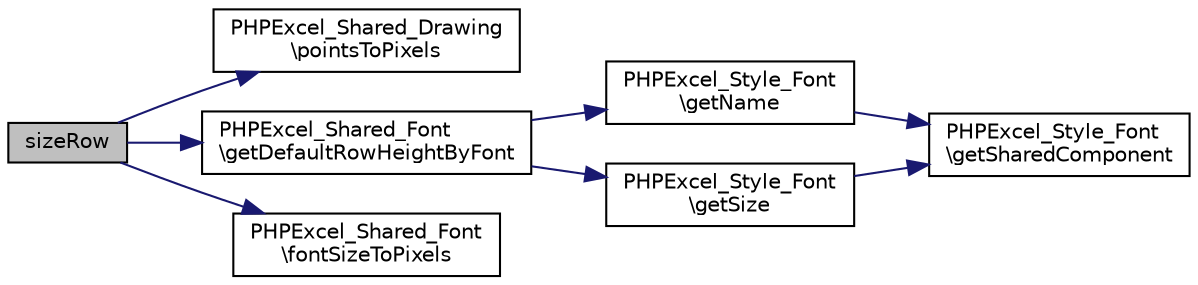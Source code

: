 digraph "sizeRow"
{
  edge [fontname="Helvetica",fontsize="10",labelfontname="Helvetica",labelfontsize="10"];
  node [fontname="Helvetica",fontsize="10",shape=record];
  rankdir="LR";
  Node24 [label="sizeRow",height=0.2,width=0.4,color="black", fillcolor="grey75", style="filled", fontcolor="black"];
  Node24 -> Node25 [color="midnightblue",fontsize="10",style="solid",fontname="Helvetica"];
  Node25 [label="PHPExcel_Shared_Drawing\l\\pointsToPixels",height=0.2,width=0.4,color="black", fillcolor="white", style="filled",URL="$class_p_h_p_excel___shared___drawing.html#aded04525834b0b86c0c841ca1435f88a"];
  Node24 -> Node26 [color="midnightblue",fontsize="10",style="solid",fontname="Helvetica"];
  Node26 [label="PHPExcel_Shared_Font\l\\getDefaultRowHeightByFont",height=0.2,width=0.4,color="black", fillcolor="white", style="filled",URL="$class_p_h_p_excel___shared___font.html#a7fdb715cc4d872ef8b3fd2a633ff4876"];
  Node26 -> Node27 [color="midnightblue",fontsize="10",style="solid",fontname="Helvetica"];
  Node27 [label="PHPExcel_Style_Font\l\\getName",height=0.2,width=0.4,color="black", fillcolor="white", style="filled",URL="$class_p_h_p_excel___style___font.html#a3d0963e68bb313b163a73f2803c64600"];
  Node27 -> Node28 [color="midnightblue",fontsize="10",style="solid",fontname="Helvetica"];
  Node28 [label="PHPExcel_Style_Font\l\\getSharedComponent",height=0.2,width=0.4,color="black", fillcolor="white", style="filled",URL="$class_p_h_p_excel___style___font.html#a49e6e514d1dce7982e6864942bcb1f5d"];
  Node26 -> Node29 [color="midnightblue",fontsize="10",style="solid",fontname="Helvetica"];
  Node29 [label="PHPExcel_Style_Font\l\\getSize",height=0.2,width=0.4,color="black", fillcolor="white", style="filled",URL="$class_p_h_p_excel___style___font.html#a75cce10cdf81be6dc84881c28b3379b7"];
  Node29 -> Node28 [color="midnightblue",fontsize="10",style="solid",fontname="Helvetica"];
  Node24 -> Node30 [color="midnightblue",fontsize="10",style="solid",fontname="Helvetica"];
  Node30 [label="PHPExcel_Shared_Font\l\\fontSizeToPixels",height=0.2,width=0.4,color="black", fillcolor="white", style="filled",URL="$class_p_h_p_excel___shared___font.html#a0b1206e538e39a51c4c2a029b2f70b5b"];
}

